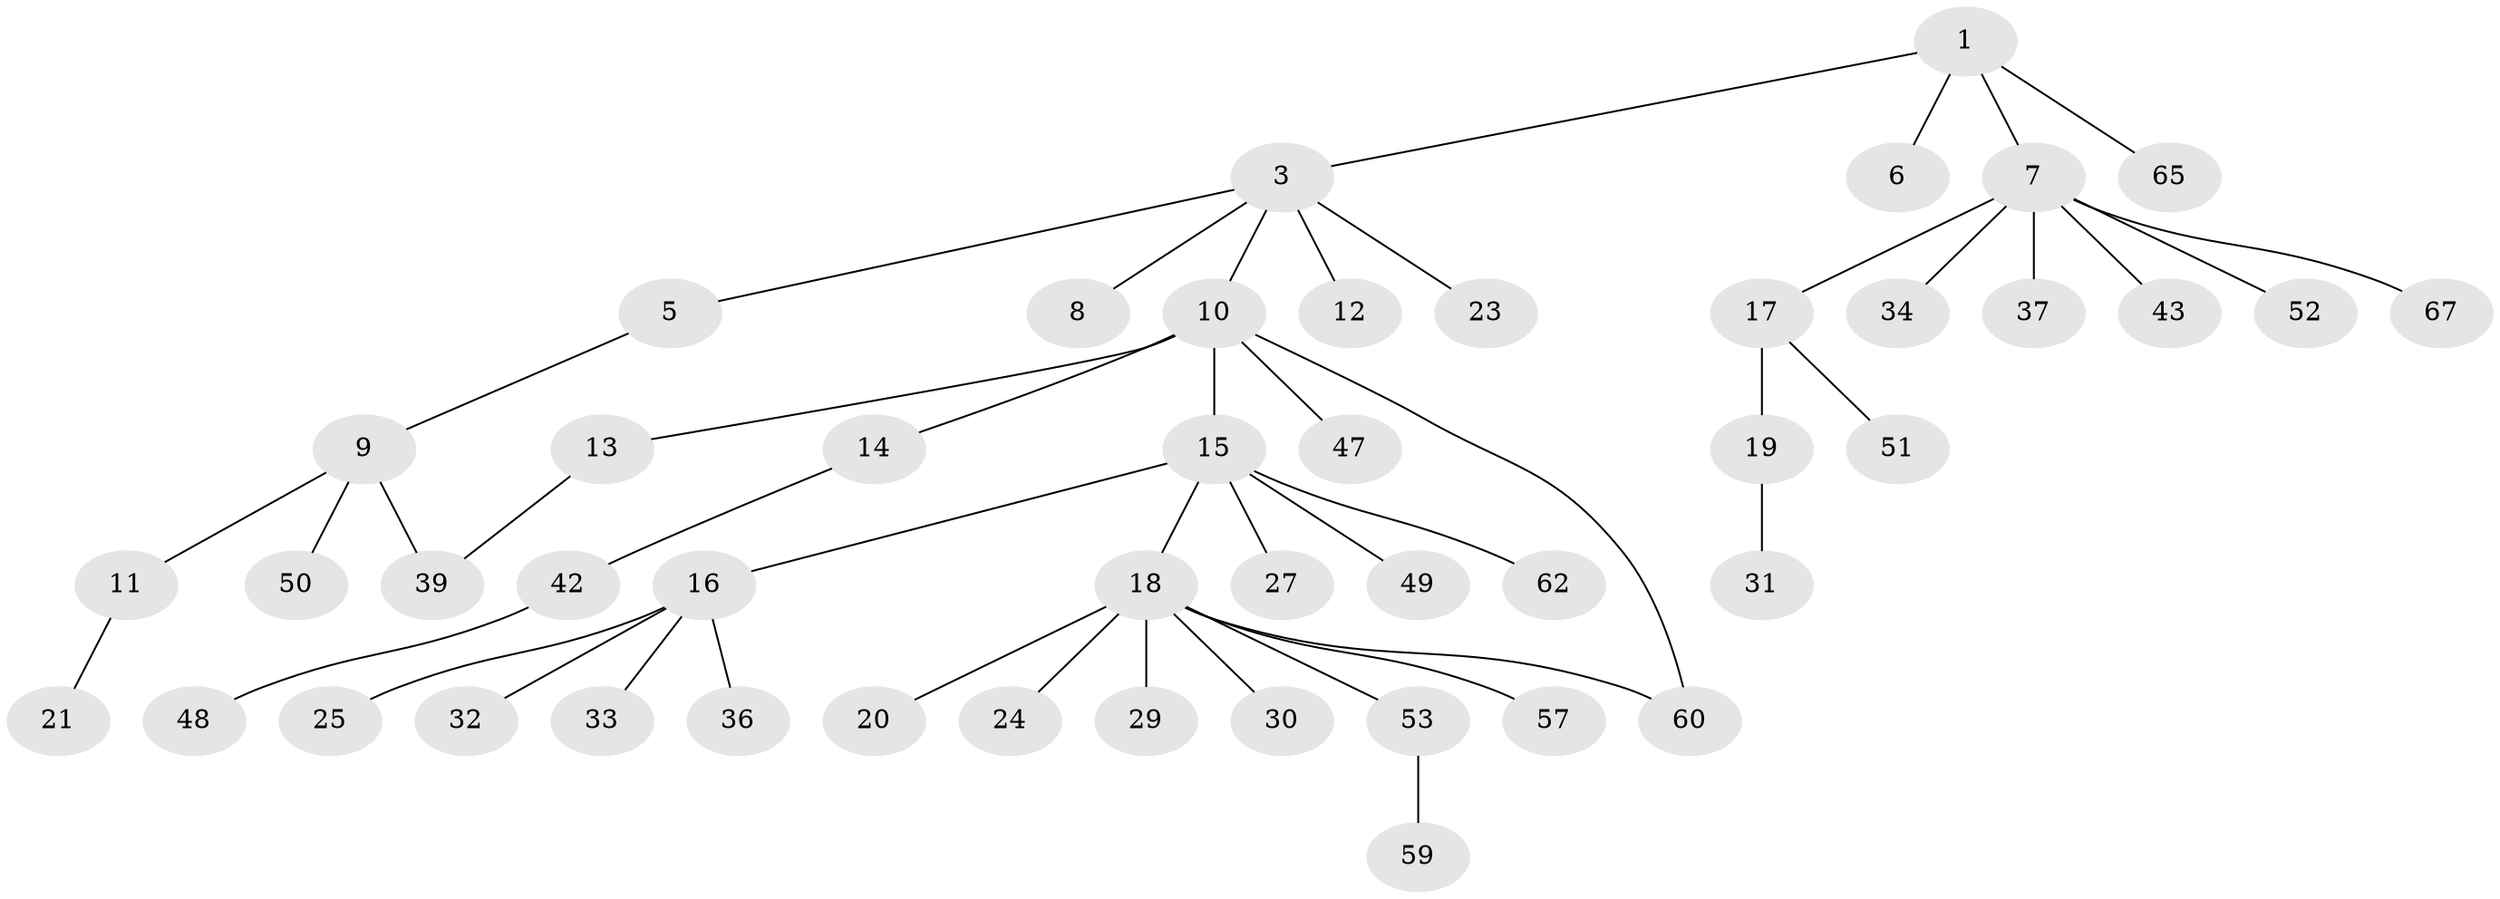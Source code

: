 // Generated by graph-tools (version 1.1) at 2025/23/03/03/25 07:23:49]
// undirected, 47 vertices, 48 edges
graph export_dot {
graph [start="1"]
  node [color=gray90,style=filled];
  1 [super="+2"];
  3 [super="+4"];
  5;
  6 [super="+28"];
  7 [super="+41"];
  8 [super="+22"];
  9 [super="+46"];
  10 [super="+55"];
  11 [super="+66"];
  12;
  13 [super="+45"];
  14 [super="+26"];
  15 [super="+64"];
  16 [super="+40"];
  17 [super="+35"];
  18 [super="+38"];
  19 [super="+58"];
  20;
  21;
  23;
  24;
  25;
  27;
  29;
  30;
  31;
  32;
  33;
  34;
  36;
  37;
  39 [super="+44"];
  42 [super="+54"];
  43;
  47;
  48;
  49;
  50 [super="+61"];
  51;
  52;
  53 [super="+56"];
  57;
  59;
  60 [super="+63"];
  62;
  65;
  67;
  1 -- 6;
  1 -- 65;
  1 -- 3;
  1 -- 7;
  3 -- 5;
  3 -- 10;
  3 -- 23;
  3 -- 8;
  3 -- 12;
  5 -- 9;
  7 -- 17;
  7 -- 34;
  7 -- 37;
  7 -- 67;
  7 -- 43;
  7 -- 52;
  9 -- 11;
  9 -- 39;
  9 -- 50;
  10 -- 13;
  10 -- 14;
  10 -- 15;
  10 -- 47;
  10 -- 60;
  11 -- 21;
  13 -- 39;
  14 -- 42;
  15 -- 16;
  15 -- 18;
  15 -- 27;
  15 -- 49;
  15 -- 62;
  16 -- 25;
  16 -- 32;
  16 -- 33;
  16 -- 36;
  17 -- 19;
  17 -- 51;
  18 -- 20;
  18 -- 24;
  18 -- 29;
  18 -- 30;
  18 -- 53;
  18 -- 57;
  18 -- 60 [weight=2];
  19 -- 31;
  42 -- 48;
  53 -- 59;
}
